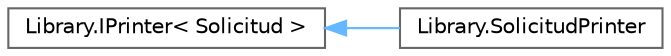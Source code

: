 digraph "Graphical Class Hierarchy"
{
 // INTERACTIVE_SVG=YES
 // LATEX_PDF_SIZE
  bgcolor="transparent";
  edge [fontname=Helvetica,fontsize=10,labelfontname=Helvetica,labelfontsize=10];
  node [fontname=Helvetica,fontsize=10,shape=box,height=0.2,width=0.4];
  rankdir="LR";
  Node0 [label="Library.IPrinter\< Solicitud \>",height=0.2,width=0.4,color="grey40", fillcolor="white", style="filled",URL="$interfaceLibrary_1_1IPrinter.html",tooltip=" "];
  Node0 -> Node1 [dir="back",color="steelblue1",style="solid"];
  Node1 [label="Library.SolicitudPrinter",height=0.2,width=0.4,color="grey40", fillcolor="white", style="filled",URL="$classLibrary_1_1SolicitudPrinter.html",tooltip="Método para mostrar por pantalla la lista de solicitudes"];
}
